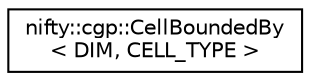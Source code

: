 digraph "Graphical Class Hierarchy"
{
  edge [fontname="Helvetica",fontsize="10",labelfontname="Helvetica",labelfontsize="10"];
  node [fontname="Helvetica",fontsize="10",shape=record];
  rankdir="LR";
  Node1 [label="nifty::cgp::CellBoundedBy\l\< DIM, CELL_TYPE \>",height=0.2,width=0.4,color="black", fillcolor="white", style="filled",URL="$classnifty_1_1cgp_1_1CellBoundedBy.html"];
}
